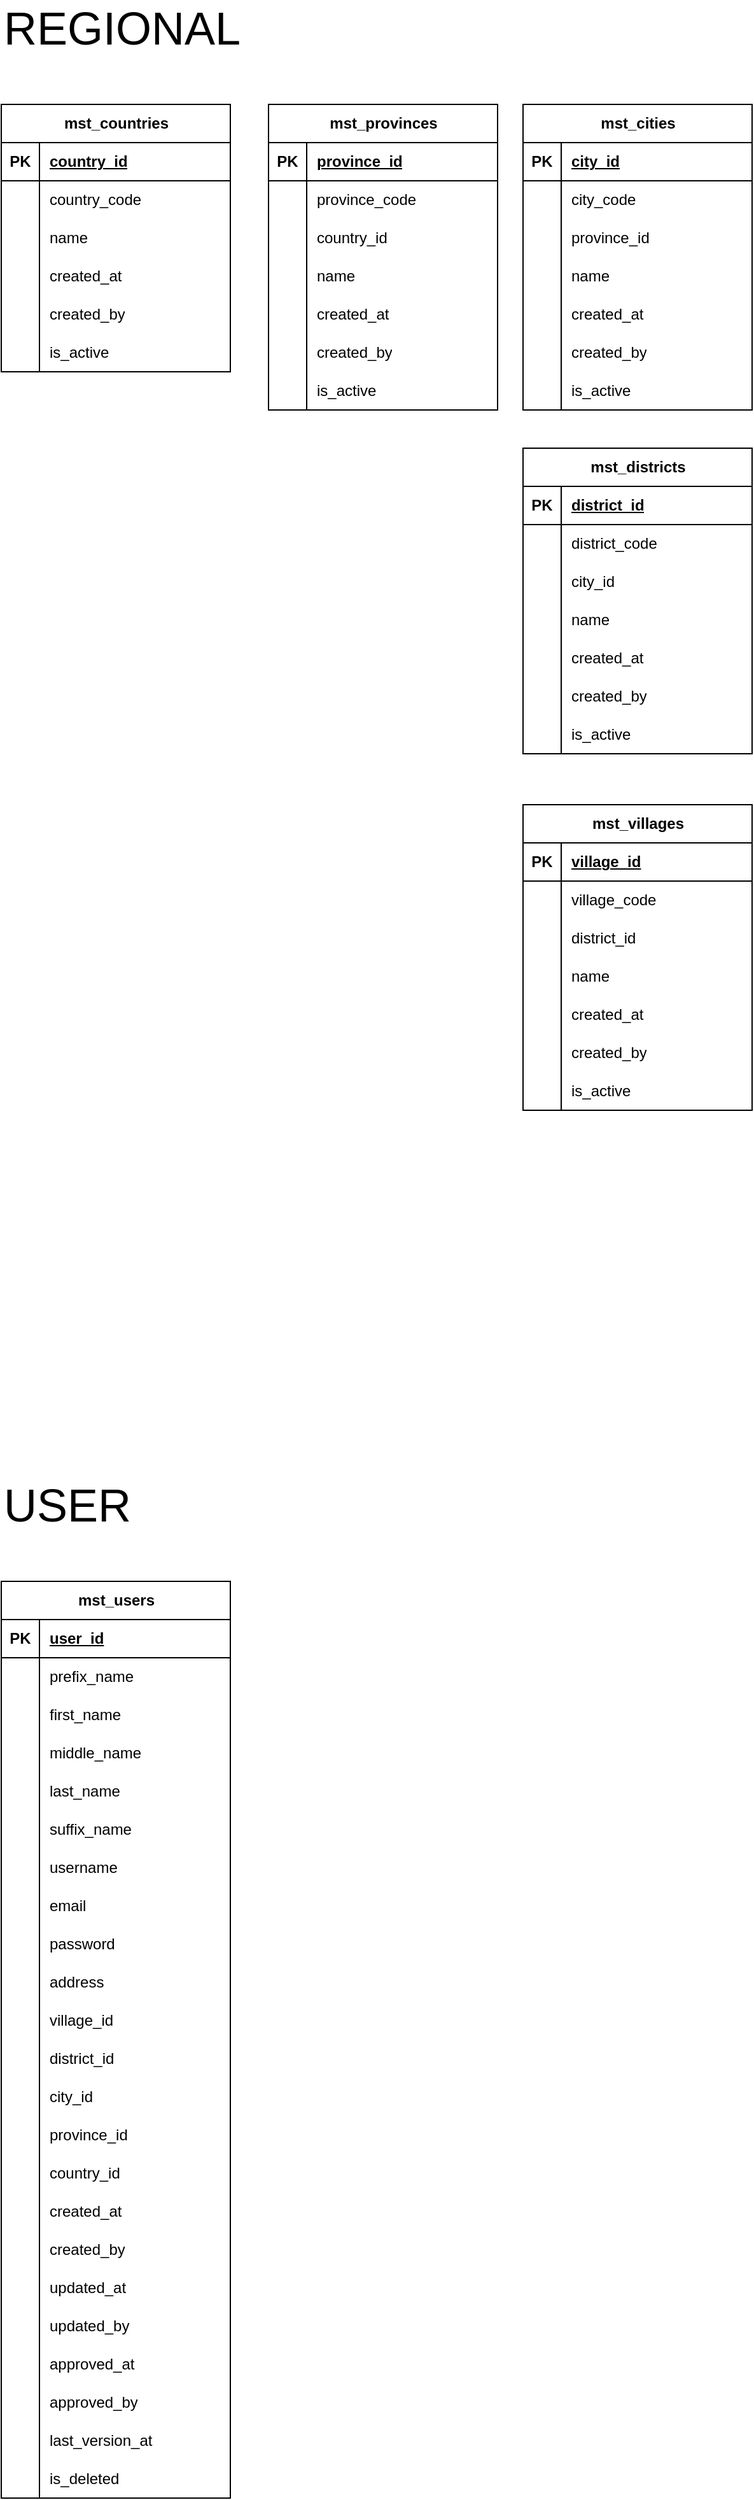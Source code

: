 <mxfile version="22.1.16" type="device">
  <diagram name="Halaman-1" id="1N0_3DnvUbmz9Zyvdxh2">
    <mxGraphModel dx="1723" dy="2325" grid="1" gridSize="10" guides="1" tooltips="1" connect="1" arrows="1" fold="1" page="1" pageScale="1" pageWidth="827" pageHeight="1169" math="0" shadow="0">
      <root>
        <mxCell id="0" />
        <mxCell id="1" parent="0" />
        <mxCell id="YDuGgv_AaQmgYIWfOU_t-1" value="mst_users" style="shape=table;startSize=30;container=1;collapsible=1;childLayout=tableLayout;fixedRows=1;rowLines=0;fontStyle=1;align=center;resizeLast=1;html=1;" parent="1" vertex="1">
          <mxGeometry x="40" y="120" width="180" height="720" as="geometry" />
        </mxCell>
        <mxCell id="YDuGgv_AaQmgYIWfOU_t-2" value="" style="shape=tableRow;horizontal=0;startSize=0;swimlaneHead=0;swimlaneBody=0;fillColor=none;collapsible=0;dropTarget=0;points=[[0,0.5],[1,0.5]];portConstraint=eastwest;top=0;left=0;right=0;bottom=1;" parent="YDuGgv_AaQmgYIWfOU_t-1" vertex="1">
          <mxGeometry y="30" width="180" height="30" as="geometry" />
        </mxCell>
        <mxCell id="YDuGgv_AaQmgYIWfOU_t-3" value="PK" style="shape=partialRectangle;connectable=0;fillColor=none;top=0;left=0;bottom=0;right=0;fontStyle=1;overflow=hidden;whiteSpace=wrap;html=1;" parent="YDuGgv_AaQmgYIWfOU_t-2" vertex="1">
          <mxGeometry width="30" height="30" as="geometry">
            <mxRectangle width="30" height="30" as="alternateBounds" />
          </mxGeometry>
        </mxCell>
        <mxCell id="YDuGgv_AaQmgYIWfOU_t-4" value="user_id" style="shape=partialRectangle;connectable=0;fillColor=none;top=0;left=0;bottom=0;right=0;align=left;spacingLeft=6;fontStyle=5;overflow=hidden;whiteSpace=wrap;html=1;" parent="YDuGgv_AaQmgYIWfOU_t-2" vertex="1">
          <mxGeometry x="30" width="150" height="30" as="geometry">
            <mxRectangle width="150" height="30" as="alternateBounds" />
          </mxGeometry>
        </mxCell>
        <mxCell id="YDuGgv_AaQmgYIWfOU_t-99" style="shape=tableRow;horizontal=0;startSize=0;swimlaneHead=0;swimlaneBody=0;fillColor=none;collapsible=0;dropTarget=0;points=[[0,0.5],[1,0.5]];portConstraint=eastwest;top=0;left=0;right=0;bottom=0;" parent="YDuGgv_AaQmgYIWfOU_t-1" vertex="1">
          <mxGeometry y="60" width="180" height="30" as="geometry" />
        </mxCell>
        <mxCell id="YDuGgv_AaQmgYIWfOU_t-100" style="shape=partialRectangle;connectable=0;fillColor=none;top=0;left=0;bottom=0;right=0;editable=1;overflow=hidden;whiteSpace=wrap;html=1;" parent="YDuGgv_AaQmgYIWfOU_t-99" vertex="1">
          <mxGeometry width="30" height="30" as="geometry">
            <mxRectangle width="30" height="30" as="alternateBounds" />
          </mxGeometry>
        </mxCell>
        <mxCell id="YDuGgv_AaQmgYIWfOU_t-101" value="prefix_name" style="shape=partialRectangle;connectable=0;fillColor=none;top=0;left=0;bottom=0;right=0;align=left;spacingLeft=6;overflow=hidden;whiteSpace=wrap;html=1;" parent="YDuGgv_AaQmgYIWfOU_t-99" vertex="1">
          <mxGeometry x="30" width="150" height="30" as="geometry">
            <mxRectangle width="150" height="30" as="alternateBounds" />
          </mxGeometry>
        </mxCell>
        <mxCell id="YDuGgv_AaQmgYIWfOU_t-5" value="" style="shape=tableRow;horizontal=0;startSize=0;swimlaneHead=0;swimlaneBody=0;fillColor=none;collapsible=0;dropTarget=0;points=[[0,0.5],[1,0.5]];portConstraint=eastwest;top=0;left=0;right=0;bottom=0;" parent="YDuGgv_AaQmgYIWfOU_t-1" vertex="1">
          <mxGeometry y="90" width="180" height="30" as="geometry" />
        </mxCell>
        <mxCell id="YDuGgv_AaQmgYIWfOU_t-6" value="" style="shape=partialRectangle;connectable=0;fillColor=none;top=0;left=0;bottom=0;right=0;editable=1;overflow=hidden;whiteSpace=wrap;html=1;" parent="YDuGgv_AaQmgYIWfOU_t-5" vertex="1">
          <mxGeometry width="30" height="30" as="geometry">
            <mxRectangle width="30" height="30" as="alternateBounds" />
          </mxGeometry>
        </mxCell>
        <mxCell id="YDuGgv_AaQmgYIWfOU_t-7" value="first_name" style="shape=partialRectangle;connectable=0;fillColor=none;top=0;left=0;bottom=0;right=0;align=left;spacingLeft=6;overflow=hidden;whiteSpace=wrap;html=1;" parent="YDuGgv_AaQmgYIWfOU_t-5" vertex="1">
          <mxGeometry x="30" width="150" height="30" as="geometry">
            <mxRectangle width="150" height="30" as="alternateBounds" />
          </mxGeometry>
        </mxCell>
        <mxCell id="YDuGgv_AaQmgYIWfOU_t-102" style="shape=tableRow;horizontal=0;startSize=0;swimlaneHead=0;swimlaneBody=0;fillColor=none;collapsible=0;dropTarget=0;points=[[0,0.5],[1,0.5]];portConstraint=eastwest;top=0;left=0;right=0;bottom=0;" parent="YDuGgv_AaQmgYIWfOU_t-1" vertex="1">
          <mxGeometry y="120" width="180" height="30" as="geometry" />
        </mxCell>
        <mxCell id="YDuGgv_AaQmgYIWfOU_t-103" style="shape=partialRectangle;connectable=0;fillColor=none;top=0;left=0;bottom=0;right=0;editable=1;overflow=hidden;whiteSpace=wrap;html=1;" parent="YDuGgv_AaQmgYIWfOU_t-102" vertex="1">
          <mxGeometry width="30" height="30" as="geometry">
            <mxRectangle width="30" height="30" as="alternateBounds" />
          </mxGeometry>
        </mxCell>
        <mxCell id="YDuGgv_AaQmgYIWfOU_t-104" value="middle_name" style="shape=partialRectangle;connectable=0;fillColor=none;top=0;left=0;bottom=0;right=0;align=left;spacingLeft=6;overflow=hidden;whiteSpace=wrap;html=1;" parent="YDuGgv_AaQmgYIWfOU_t-102" vertex="1">
          <mxGeometry x="30" width="150" height="30" as="geometry">
            <mxRectangle width="150" height="30" as="alternateBounds" />
          </mxGeometry>
        </mxCell>
        <mxCell id="YDuGgv_AaQmgYIWfOU_t-96" style="shape=tableRow;horizontal=0;startSize=0;swimlaneHead=0;swimlaneBody=0;fillColor=none;collapsible=0;dropTarget=0;points=[[0,0.5],[1,0.5]];portConstraint=eastwest;top=0;left=0;right=0;bottom=0;" parent="YDuGgv_AaQmgYIWfOU_t-1" vertex="1">
          <mxGeometry y="150" width="180" height="30" as="geometry" />
        </mxCell>
        <mxCell id="YDuGgv_AaQmgYIWfOU_t-97" style="shape=partialRectangle;connectable=0;fillColor=none;top=0;left=0;bottom=0;right=0;editable=1;overflow=hidden;whiteSpace=wrap;html=1;" parent="YDuGgv_AaQmgYIWfOU_t-96" vertex="1">
          <mxGeometry width="30" height="30" as="geometry">
            <mxRectangle width="30" height="30" as="alternateBounds" />
          </mxGeometry>
        </mxCell>
        <mxCell id="YDuGgv_AaQmgYIWfOU_t-98" value="last_name" style="shape=partialRectangle;connectable=0;fillColor=none;top=0;left=0;bottom=0;right=0;align=left;spacingLeft=6;overflow=hidden;whiteSpace=wrap;html=1;" parent="YDuGgv_AaQmgYIWfOU_t-96" vertex="1">
          <mxGeometry x="30" width="150" height="30" as="geometry">
            <mxRectangle width="150" height="30" as="alternateBounds" />
          </mxGeometry>
        </mxCell>
        <mxCell id="YDuGgv_AaQmgYIWfOU_t-93" style="shape=tableRow;horizontal=0;startSize=0;swimlaneHead=0;swimlaneBody=0;fillColor=none;collapsible=0;dropTarget=0;points=[[0,0.5],[1,0.5]];portConstraint=eastwest;top=0;left=0;right=0;bottom=0;" parent="YDuGgv_AaQmgYIWfOU_t-1" vertex="1">
          <mxGeometry y="180" width="180" height="30" as="geometry" />
        </mxCell>
        <mxCell id="YDuGgv_AaQmgYIWfOU_t-94" style="shape=partialRectangle;connectable=0;fillColor=none;top=0;left=0;bottom=0;right=0;editable=1;overflow=hidden;whiteSpace=wrap;html=1;" parent="YDuGgv_AaQmgYIWfOU_t-93" vertex="1">
          <mxGeometry width="30" height="30" as="geometry">
            <mxRectangle width="30" height="30" as="alternateBounds" />
          </mxGeometry>
        </mxCell>
        <mxCell id="YDuGgv_AaQmgYIWfOU_t-95" value="suffix_name" style="shape=partialRectangle;connectable=0;fillColor=none;top=0;left=0;bottom=0;right=0;align=left;spacingLeft=6;overflow=hidden;whiteSpace=wrap;html=1;" parent="YDuGgv_AaQmgYIWfOU_t-93" vertex="1">
          <mxGeometry x="30" width="150" height="30" as="geometry">
            <mxRectangle width="150" height="30" as="alternateBounds" />
          </mxGeometry>
        </mxCell>
        <mxCell id="YDuGgv_AaQmgYIWfOU_t-105" style="shape=tableRow;horizontal=0;startSize=0;swimlaneHead=0;swimlaneBody=0;fillColor=none;collapsible=0;dropTarget=0;points=[[0,0.5],[1,0.5]];portConstraint=eastwest;top=0;left=0;right=0;bottom=0;" parent="YDuGgv_AaQmgYIWfOU_t-1" vertex="1">
          <mxGeometry y="210" width="180" height="30" as="geometry" />
        </mxCell>
        <mxCell id="YDuGgv_AaQmgYIWfOU_t-106" style="shape=partialRectangle;connectable=0;fillColor=none;top=0;left=0;bottom=0;right=0;editable=1;overflow=hidden;whiteSpace=wrap;html=1;" parent="YDuGgv_AaQmgYIWfOU_t-105" vertex="1">
          <mxGeometry width="30" height="30" as="geometry">
            <mxRectangle width="30" height="30" as="alternateBounds" />
          </mxGeometry>
        </mxCell>
        <mxCell id="YDuGgv_AaQmgYIWfOU_t-107" value="username" style="shape=partialRectangle;connectable=0;fillColor=none;top=0;left=0;bottom=0;right=0;align=left;spacingLeft=6;overflow=hidden;whiteSpace=wrap;html=1;" parent="YDuGgv_AaQmgYIWfOU_t-105" vertex="1">
          <mxGeometry x="30" width="150" height="30" as="geometry">
            <mxRectangle width="150" height="30" as="alternateBounds" />
          </mxGeometry>
        </mxCell>
        <mxCell id="YDuGgv_AaQmgYIWfOU_t-8" value="" style="shape=tableRow;horizontal=0;startSize=0;swimlaneHead=0;swimlaneBody=0;fillColor=none;collapsible=0;dropTarget=0;points=[[0,0.5],[1,0.5]];portConstraint=eastwest;top=0;left=0;right=0;bottom=0;" parent="YDuGgv_AaQmgYIWfOU_t-1" vertex="1">
          <mxGeometry y="240" width="180" height="30" as="geometry" />
        </mxCell>
        <mxCell id="YDuGgv_AaQmgYIWfOU_t-9" value="" style="shape=partialRectangle;connectable=0;fillColor=none;top=0;left=0;bottom=0;right=0;editable=1;overflow=hidden;whiteSpace=wrap;html=1;" parent="YDuGgv_AaQmgYIWfOU_t-8" vertex="1">
          <mxGeometry width="30" height="30" as="geometry">
            <mxRectangle width="30" height="30" as="alternateBounds" />
          </mxGeometry>
        </mxCell>
        <mxCell id="YDuGgv_AaQmgYIWfOU_t-10" value="email" style="shape=partialRectangle;connectable=0;fillColor=none;top=0;left=0;bottom=0;right=0;align=left;spacingLeft=6;overflow=hidden;whiteSpace=wrap;html=1;" parent="YDuGgv_AaQmgYIWfOU_t-8" vertex="1">
          <mxGeometry x="30" width="150" height="30" as="geometry">
            <mxRectangle width="150" height="30" as="alternateBounds" />
          </mxGeometry>
        </mxCell>
        <mxCell id="YDuGgv_AaQmgYIWfOU_t-11" value="" style="shape=tableRow;horizontal=0;startSize=0;swimlaneHead=0;swimlaneBody=0;fillColor=none;collapsible=0;dropTarget=0;points=[[0,0.5],[1,0.5]];portConstraint=eastwest;top=0;left=0;right=0;bottom=0;" parent="YDuGgv_AaQmgYIWfOU_t-1" vertex="1">
          <mxGeometry y="270" width="180" height="30" as="geometry" />
        </mxCell>
        <mxCell id="YDuGgv_AaQmgYIWfOU_t-12" value="" style="shape=partialRectangle;connectable=0;fillColor=none;top=0;left=0;bottom=0;right=0;editable=1;overflow=hidden;whiteSpace=wrap;html=1;" parent="YDuGgv_AaQmgYIWfOU_t-11" vertex="1">
          <mxGeometry width="30" height="30" as="geometry">
            <mxRectangle width="30" height="30" as="alternateBounds" />
          </mxGeometry>
        </mxCell>
        <mxCell id="YDuGgv_AaQmgYIWfOU_t-13" value="password" style="shape=partialRectangle;connectable=0;fillColor=none;top=0;left=0;bottom=0;right=0;align=left;spacingLeft=6;overflow=hidden;whiteSpace=wrap;html=1;" parent="YDuGgv_AaQmgYIWfOU_t-11" vertex="1">
          <mxGeometry x="30" width="150" height="30" as="geometry">
            <mxRectangle width="150" height="30" as="alternateBounds" />
          </mxGeometry>
        </mxCell>
        <mxCell id="YDuGgv_AaQmgYIWfOU_t-90" style="shape=tableRow;horizontal=0;startSize=0;swimlaneHead=0;swimlaneBody=0;fillColor=none;collapsible=0;dropTarget=0;points=[[0,0.5],[1,0.5]];portConstraint=eastwest;top=0;left=0;right=0;bottom=0;" parent="YDuGgv_AaQmgYIWfOU_t-1" vertex="1">
          <mxGeometry y="300" width="180" height="30" as="geometry" />
        </mxCell>
        <mxCell id="YDuGgv_AaQmgYIWfOU_t-91" style="shape=partialRectangle;connectable=0;fillColor=none;top=0;left=0;bottom=0;right=0;editable=1;overflow=hidden;whiteSpace=wrap;html=1;" parent="YDuGgv_AaQmgYIWfOU_t-90" vertex="1">
          <mxGeometry width="30" height="30" as="geometry">
            <mxRectangle width="30" height="30" as="alternateBounds" />
          </mxGeometry>
        </mxCell>
        <mxCell id="YDuGgv_AaQmgYIWfOU_t-92" value="address" style="shape=partialRectangle;connectable=0;fillColor=none;top=0;left=0;bottom=0;right=0;align=left;spacingLeft=6;overflow=hidden;whiteSpace=wrap;html=1;" parent="YDuGgv_AaQmgYIWfOU_t-90" vertex="1">
          <mxGeometry x="30" width="150" height="30" as="geometry">
            <mxRectangle width="150" height="30" as="alternateBounds" />
          </mxGeometry>
        </mxCell>
        <mxCell id="YDuGgv_AaQmgYIWfOU_t-87" style="shape=tableRow;horizontal=0;startSize=0;swimlaneHead=0;swimlaneBody=0;fillColor=none;collapsible=0;dropTarget=0;points=[[0,0.5],[1,0.5]];portConstraint=eastwest;top=0;left=0;right=0;bottom=0;" parent="YDuGgv_AaQmgYIWfOU_t-1" vertex="1">
          <mxGeometry y="330" width="180" height="30" as="geometry" />
        </mxCell>
        <mxCell id="YDuGgv_AaQmgYIWfOU_t-88" style="shape=partialRectangle;connectable=0;fillColor=none;top=0;left=0;bottom=0;right=0;editable=1;overflow=hidden;whiteSpace=wrap;html=1;" parent="YDuGgv_AaQmgYIWfOU_t-87" vertex="1">
          <mxGeometry width="30" height="30" as="geometry">
            <mxRectangle width="30" height="30" as="alternateBounds" />
          </mxGeometry>
        </mxCell>
        <mxCell id="YDuGgv_AaQmgYIWfOU_t-89" value="village_id" style="shape=partialRectangle;connectable=0;fillColor=none;top=0;left=0;bottom=0;right=0;align=left;spacingLeft=6;overflow=hidden;whiteSpace=wrap;html=1;" parent="YDuGgv_AaQmgYIWfOU_t-87" vertex="1">
          <mxGeometry x="30" width="150" height="30" as="geometry">
            <mxRectangle width="150" height="30" as="alternateBounds" />
          </mxGeometry>
        </mxCell>
        <mxCell id="YDuGgv_AaQmgYIWfOU_t-84" style="shape=tableRow;horizontal=0;startSize=0;swimlaneHead=0;swimlaneBody=0;fillColor=none;collapsible=0;dropTarget=0;points=[[0,0.5],[1,0.5]];portConstraint=eastwest;top=0;left=0;right=0;bottom=0;" parent="YDuGgv_AaQmgYIWfOU_t-1" vertex="1">
          <mxGeometry y="360" width="180" height="30" as="geometry" />
        </mxCell>
        <mxCell id="YDuGgv_AaQmgYIWfOU_t-85" style="shape=partialRectangle;connectable=0;fillColor=none;top=0;left=0;bottom=0;right=0;editable=1;overflow=hidden;whiteSpace=wrap;html=1;" parent="YDuGgv_AaQmgYIWfOU_t-84" vertex="1">
          <mxGeometry width="30" height="30" as="geometry">
            <mxRectangle width="30" height="30" as="alternateBounds" />
          </mxGeometry>
        </mxCell>
        <mxCell id="YDuGgv_AaQmgYIWfOU_t-86" value="district_id" style="shape=partialRectangle;connectable=0;fillColor=none;top=0;left=0;bottom=0;right=0;align=left;spacingLeft=6;overflow=hidden;whiteSpace=wrap;html=1;" parent="YDuGgv_AaQmgYIWfOU_t-84" vertex="1">
          <mxGeometry x="30" width="150" height="30" as="geometry">
            <mxRectangle width="150" height="30" as="alternateBounds" />
          </mxGeometry>
        </mxCell>
        <mxCell id="YDuGgv_AaQmgYIWfOU_t-81" style="shape=tableRow;horizontal=0;startSize=0;swimlaneHead=0;swimlaneBody=0;fillColor=none;collapsible=0;dropTarget=0;points=[[0,0.5],[1,0.5]];portConstraint=eastwest;top=0;left=0;right=0;bottom=0;" parent="YDuGgv_AaQmgYIWfOU_t-1" vertex="1">
          <mxGeometry y="390" width="180" height="30" as="geometry" />
        </mxCell>
        <mxCell id="YDuGgv_AaQmgYIWfOU_t-82" style="shape=partialRectangle;connectable=0;fillColor=none;top=0;left=0;bottom=0;right=0;editable=1;overflow=hidden;whiteSpace=wrap;html=1;" parent="YDuGgv_AaQmgYIWfOU_t-81" vertex="1">
          <mxGeometry width="30" height="30" as="geometry">
            <mxRectangle width="30" height="30" as="alternateBounds" />
          </mxGeometry>
        </mxCell>
        <mxCell id="YDuGgv_AaQmgYIWfOU_t-83" value="city_id" style="shape=partialRectangle;connectable=0;fillColor=none;top=0;left=0;bottom=0;right=0;align=left;spacingLeft=6;overflow=hidden;whiteSpace=wrap;html=1;" parent="YDuGgv_AaQmgYIWfOU_t-81" vertex="1">
          <mxGeometry x="30" width="150" height="30" as="geometry">
            <mxRectangle width="150" height="30" as="alternateBounds" />
          </mxGeometry>
        </mxCell>
        <mxCell id="YDuGgv_AaQmgYIWfOU_t-78" style="shape=tableRow;horizontal=0;startSize=0;swimlaneHead=0;swimlaneBody=0;fillColor=none;collapsible=0;dropTarget=0;points=[[0,0.5],[1,0.5]];portConstraint=eastwest;top=0;left=0;right=0;bottom=0;" parent="YDuGgv_AaQmgYIWfOU_t-1" vertex="1">
          <mxGeometry y="420" width="180" height="30" as="geometry" />
        </mxCell>
        <mxCell id="YDuGgv_AaQmgYIWfOU_t-79" style="shape=partialRectangle;connectable=0;fillColor=none;top=0;left=0;bottom=0;right=0;editable=1;overflow=hidden;whiteSpace=wrap;html=1;" parent="YDuGgv_AaQmgYIWfOU_t-78" vertex="1">
          <mxGeometry width="30" height="30" as="geometry">
            <mxRectangle width="30" height="30" as="alternateBounds" />
          </mxGeometry>
        </mxCell>
        <mxCell id="YDuGgv_AaQmgYIWfOU_t-80" value="province_id" style="shape=partialRectangle;connectable=0;fillColor=none;top=0;left=0;bottom=0;right=0;align=left;spacingLeft=6;overflow=hidden;whiteSpace=wrap;html=1;" parent="YDuGgv_AaQmgYIWfOU_t-78" vertex="1">
          <mxGeometry x="30" width="150" height="30" as="geometry">
            <mxRectangle width="150" height="30" as="alternateBounds" />
          </mxGeometry>
        </mxCell>
        <mxCell id="YDuGgv_AaQmgYIWfOU_t-75" style="shape=tableRow;horizontal=0;startSize=0;swimlaneHead=0;swimlaneBody=0;fillColor=none;collapsible=0;dropTarget=0;points=[[0,0.5],[1,0.5]];portConstraint=eastwest;top=0;left=0;right=0;bottom=0;" parent="YDuGgv_AaQmgYIWfOU_t-1" vertex="1">
          <mxGeometry y="450" width="180" height="30" as="geometry" />
        </mxCell>
        <mxCell id="YDuGgv_AaQmgYIWfOU_t-76" style="shape=partialRectangle;connectable=0;fillColor=none;top=0;left=0;bottom=0;right=0;editable=1;overflow=hidden;whiteSpace=wrap;html=1;" parent="YDuGgv_AaQmgYIWfOU_t-75" vertex="1">
          <mxGeometry width="30" height="30" as="geometry">
            <mxRectangle width="30" height="30" as="alternateBounds" />
          </mxGeometry>
        </mxCell>
        <mxCell id="YDuGgv_AaQmgYIWfOU_t-77" value="country_id" style="shape=partialRectangle;connectable=0;fillColor=none;top=0;left=0;bottom=0;right=0;align=left;spacingLeft=6;overflow=hidden;whiteSpace=wrap;html=1;" parent="YDuGgv_AaQmgYIWfOU_t-75" vertex="1">
          <mxGeometry x="30" width="150" height="30" as="geometry">
            <mxRectangle width="150" height="30" as="alternateBounds" />
          </mxGeometry>
        </mxCell>
        <mxCell id="YDuGgv_AaQmgYIWfOU_t-14" style="shape=tableRow;horizontal=0;startSize=0;swimlaneHead=0;swimlaneBody=0;fillColor=none;collapsible=0;dropTarget=0;points=[[0,0.5],[1,0.5]];portConstraint=eastwest;top=0;left=0;right=0;bottom=0;" parent="YDuGgv_AaQmgYIWfOU_t-1" vertex="1">
          <mxGeometry y="480" width="180" height="30" as="geometry" />
        </mxCell>
        <mxCell id="YDuGgv_AaQmgYIWfOU_t-15" style="shape=partialRectangle;connectable=0;fillColor=none;top=0;left=0;bottom=0;right=0;editable=1;overflow=hidden;whiteSpace=wrap;html=1;" parent="YDuGgv_AaQmgYIWfOU_t-14" vertex="1">
          <mxGeometry width="30" height="30" as="geometry">
            <mxRectangle width="30" height="30" as="alternateBounds" />
          </mxGeometry>
        </mxCell>
        <mxCell id="YDuGgv_AaQmgYIWfOU_t-16" value="created_at" style="shape=partialRectangle;connectable=0;fillColor=none;top=0;left=0;bottom=0;right=0;align=left;spacingLeft=6;overflow=hidden;whiteSpace=wrap;html=1;" parent="YDuGgv_AaQmgYIWfOU_t-14" vertex="1">
          <mxGeometry x="30" width="150" height="30" as="geometry">
            <mxRectangle width="150" height="30" as="alternateBounds" />
          </mxGeometry>
        </mxCell>
        <mxCell id="YDuGgv_AaQmgYIWfOU_t-17" style="shape=tableRow;horizontal=0;startSize=0;swimlaneHead=0;swimlaneBody=0;fillColor=none;collapsible=0;dropTarget=0;points=[[0,0.5],[1,0.5]];portConstraint=eastwest;top=0;left=0;right=0;bottom=0;" parent="YDuGgv_AaQmgYIWfOU_t-1" vertex="1">
          <mxGeometry y="510" width="180" height="30" as="geometry" />
        </mxCell>
        <mxCell id="YDuGgv_AaQmgYIWfOU_t-18" style="shape=partialRectangle;connectable=0;fillColor=none;top=0;left=0;bottom=0;right=0;editable=1;overflow=hidden;whiteSpace=wrap;html=1;" parent="YDuGgv_AaQmgYIWfOU_t-17" vertex="1">
          <mxGeometry width="30" height="30" as="geometry">
            <mxRectangle width="30" height="30" as="alternateBounds" />
          </mxGeometry>
        </mxCell>
        <mxCell id="YDuGgv_AaQmgYIWfOU_t-19" value="created_by" style="shape=partialRectangle;connectable=0;fillColor=none;top=0;left=0;bottom=0;right=0;align=left;spacingLeft=6;overflow=hidden;whiteSpace=wrap;html=1;" parent="YDuGgv_AaQmgYIWfOU_t-17" vertex="1">
          <mxGeometry x="30" width="150" height="30" as="geometry">
            <mxRectangle width="150" height="30" as="alternateBounds" />
          </mxGeometry>
        </mxCell>
        <mxCell id="YDuGgv_AaQmgYIWfOU_t-20" style="shape=tableRow;horizontal=0;startSize=0;swimlaneHead=0;swimlaneBody=0;fillColor=none;collapsible=0;dropTarget=0;points=[[0,0.5],[1,0.5]];portConstraint=eastwest;top=0;left=0;right=0;bottom=0;" parent="YDuGgv_AaQmgYIWfOU_t-1" vertex="1">
          <mxGeometry y="540" width="180" height="30" as="geometry" />
        </mxCell>
        <mxCell id="YDuGgv_AaQmgYIWfOU_t-21" style="shape=partialRectangle;connectable=0;fillColor=none;top=0;left=0;bottom=0;right=0;editable=1;overflow=hidden;whiteSpace=wrap;html=1;" parent="YDuGgv_AaQmgYIWfOU_t-20" vertex="1">
          <mxGeometry width="30" height="30" as="geometry">
            <mxRectangle width="30" height="30" as="alternateBounds" />
          </mxGeometry>
        </mxCell>
        <mxCell id="YDuGgv_AaQmgYIWfOU_t-22" value="updated_at" style="shape=partialRectangle;connectable=0;fillColor=none;top=0;left=0;bottom=0;right=0;align=left;spacingLeft=6;overflow=hidden;whiteSpace=wrap;html=1;" parent="YDuGgv_AaQmgYIWfOU_t-20" vertex="1">
          <mxGeometry x="30" width="150" height="30" as="geometry">
            <mxRectangle width="150" height="30" as="alternateBounds" />
          </mxGeometry>
        </mxCell>
        <mxCell id="YDuGgv_AaQmgYIWfOU_t-23" style="shape=tableRow;horizontal=0;startSize=0;swimlaneHead=0;swimlaneBody=0;fillColor=none;collapsible=0;dropTarget=0;points=[[0,0.5],[1,0.5]];portConstraint=eastwest;top=0;left=0;right=0;bottom=0;" parent="YDuGgv_AaQmgYIWfOU_t-1" vertex="1">
          <mxGeometry y="570" width="180" height="30" as="geometry" />
        </mxCell>
        <mxCell id="YDuGgv_AaQmgYIWfOU_t-24" style="shape=partialRectangle;connectable=0;fillColor=none;top=0;left=0;bottom=0;right=0;editable=1;overflow=hidden;whiteSpace=wrap;html=1;" parent="YDuGgv_AaQmgYIWfOU_t-23" vertex="1">
          <mxGeometry width="30" height="30" as="geometry">
            <mxRectangle width="30" height="30" as="alternateBounds" />
          </mxGeometry>
        </mxCell>
        <mxCell id="YDuGgv_AaQmgYIWfOU_t-25" value="updated_by" style="shape=partialRectangle;connectable=0;fillColor=none;top=0;left=0;bottom=0;right=0;align=left;spacingLeft=6;overflow=hidden;whiteSpace=wrap;html=1;" parent="YDuGgv_AaQmgYIWfOU_t-23" vertex="1">
          <mxGeometry x="30" width="150" height="30" as="geometry">
            <mxRectangle width="150" height="30" as="alternateBounds" />
          </mxGeometry>
        </mxCell>
        <mxCell id="YDuGgv_AaQmgYIWfOU_t-26" style="shape=tableRow;horizontal=0;startSize=0;swimlaneHead=0;swimlaneBody=0;fillColor=none;collapsible=0;dropTarget=0;points=[[0,0.5],[1,0.5]];portConstraint=eastwest;top=0;left=0;right=0;bottom=0;" parent="YDuGgv_AaQmgYIWfOU_t-1" vertex="1">
          <mxGeometry y="600" width="180" height="30" as="geometry" />
        </mxCell>
        <mxCell id="YDuGgv_AaQmgYIWfOU_t-27" style="shape=partialRectangle;connectable=0;fillColor=none;top=0;left=0;bottom=0;right=0;editable=1;overflow=hidden;whiteSpace=wrap;html=1;" parent="YDuGgv_AaQmgYIWfOU_t-26" vertex="1">
          <mxGeometry width="30" height="30" as="geometry">
            <mxRectangle width="30" height="30" as="alternateBounds" />
          </mxGeometry>
        </mxCell>
        <mxCell id="YDuGgv_AaQmgYIWfOU_t-28" value="approved_at" style="shape=partialRectangle;connectable=0;fillColor=none;top=0;left=0;bottom=0;right=0;align=left;spacingLeft=6;overflow=hidden;whiteSpace=wrap;html=1;" parent="YDuGgv_AaQmgYIWfOU_t-26" vertex="1">
          <mxGeometry x="30" width="150" height="30" as="geometry">
            <mxRectangle width="150" height="30" as="alternateBounds" />
          </mxGeometry>
        </mxCell>
        <mxCell id="YDuGgv_AaQmgYIWfOU_t-32" style="shape=tableRow;horizontal=0;startSize=0;swimlaneHead=0;swimlaneBody=0;fillColor=none;collapsible=0;dropTarget=0;points=[[0,0.5],[1,0.5]];portConstraint=eastwest;top=0;left=0;right=0;bottom=0;" parent="YDuGgv_AaQmgYIWfOU_t-1" vertex="1">
          <mxGeometry y="630" width="180" height="30" as="geometry" />
        </mxCell>
        <mxCell id="YDuGgv_AaQmgYIWfOU_t-33" style="shape=partialRectangle;connectable=0;fillColor=none;top=0;left=0;bottom=0;right=0;editable=1;overflow=hidden;whiteSpace=wrap;html=1;" parent="YDuGgv_AaQmgYIWfOU_t-32" vertex="1">
          <mxGeometry width="30" height="30" as="geometry">
            <mxRectangle width="30" height="30" as="alternateBounds" />
          </mxGeometry>
        </mxCell>
        <mxCell id="YDuGgv_AaQmgYIWfOU_t-34" value="approved_by" style="shape=partialRectangle;connectable=0;fillColor=none;top=0;left=0;bottom=0;right=0;align=left;spacingLeft=6;overflow=hidden;whiteSpace=wrap;html=1;" parent="YDuGgv_AaQmgYIWfOU_t-32" vertex="1">
          <mxGeometry x="30" width="150" height="30" as="geometry">
            <mxRectangle width="150" height="30" as="alternateBounds" />
          </mxGeometry>
        </mxCell>
        <mxCell id="YDuGgv_AaQmgYIWfOU_t-111" style="shape=tableRow;horizontal=0;startSize=0;swimlaneHead=0;swimlaneBody=0;fillColor=none;collapsible=0;dropTarget=0;points=[[0,0.5],[1,0.5]];portConstraint=eastwest;top=0;left=0;right=0;bottom=0;" parent="YDuGgv_AaQmgYIWfOU_t-1" vertex="1">
          <mxGeometry y="660" width="180" height="30" as="geometry" />
        </mxCell>
        <mxCell id="YDuGgv_AaQmgYIWfOU_t-112" style="shape=partialRectangle;connectable=0;fillColor=none;top=0;left=0;bottom=0;right=0;editable=1;overflow=hidden;whiteSpace=wrap;html=1;" parent="YDuGgv_AaQmgYIWfOU_t-111" vertex="1">
          <mxGeometry width="30" height="30" as="geometry">
            <mxRectangle width="30" height="30" as="alternateBounds" />
          </mxGeometry>
        </mxCell>
        <mxCell id="YDuGgv_AaQmgYIWfOU_t-113" value="last_version_at" style="shape=partialRectangle;connectable=0;fillColor=none;top=0;left=0;bottom=0;right=0;align=left;spacingLeft=6;overflow=hidden;whiteSpace=wrap;html=1;" parent="YDuGgv_AaQmgYIWfOU_t-111" vertex="1">
          <mxGeometry x="30" width="150" height="30" as="geometry">
            <mxRectangle width="150" height="30" as="alternateBounds" />
          </mxGeometry>
        </mxCell>
        <mxCell id="YDuGgv_AaQmgYIWfOU_t-29" style="shape=tableRow;horizontal=0;startSize=0;swimlaneHead=0;swimlaneBody=0;fillColor=none;collapsible=0;dropTarget=0;points=[[0,0.5],[1,0.5]];portConstraint=eastwest;top=0;left=0;right=0;bottom=0;" parent="YDuGgv_AaQmgYIWfOU_t-1" vertex="1">
          <mxGeometry y="690" width="180" height="30" as="geometry" />
        </mxCell>
        <mxCell id="YDuGgv_AaQmgYIWfOU_t-30" style="shape=partialRectangle;connectable=0;fillColor=none;top=0;left=0;bottom=0;right=0;editable=1;overflow=hidden;whiteSpace=wrap;html=1;" parent="YDuGgv_AaQmgYIWfOU_t-29" vertex="1">
          <mxGeometry width="30" height="30" as="geometry">
            <mxRectangle width="30" height="30" as="alternateBounds" />
          </mxGeometry>
        </mxCell>
        <mxCell id="YDuGgv_AaQmgYIWfOU_t-31" value="is_deleted" style="shape=partialRectangle;connectable=0;fillColor=none;top=0;left=0;bottom=0;right=0;align=left;spacingLeft=6;overflow=hidden;whiteSpace=wrap;html=1;" parent="YDuGgv_AaQmgYIWfOU_t-29" vertex="1">
          <mxGeometry x="30" width="150" height="30" as="geometry">
            <mxRectangle width="150" height="30" as="alternateBounds" />
          </mxGeometry>
        </mxCell>
        <mxCell id="YDuGgv_AaQmgYIWfOU_t-35" value="mst_countries" style="shape=table;startSize=30;container=1;collapsible=1;childLayout=tableLayout;fixedRows=1;rowLines=0;fontStyle=1;align=center;resizeLast=1;html=1;" parent="1" vertex="1">
          <mxGeometry x="40" y="-1040" width="180" height="210" as="geometry" />
        </mxCell>
        <mxCell id="YDuGgv_AaQmgYIWfOU_t-36" value="" style="shape=tableRow;horizontal=0;startSize=0;swimlaneHead=0;swimlaneBody=0;fillColor=none;collapsible=0;dropTarget=0;points=[[0,0.5],[1,0.5]];portConstraint=eastwest;top=0;left=0;right=0;bottom=1;" parent="YDuGgv_AaQmgYIWfOU_t-35" vertex="1">
          <mxGeometry y="30" width="180" height="30" as="geometry" />
        </mxCell>
        <mxCell id="YDuGgv_AaQmgYIWfOU_t-37" value="PK" style="shape=partialRectangle;connectable=0;fillColor=none;top=0;left=0;bottom=0;right=0;fontStyle=1;overflow=hidden;whiteSpace=wrap;html=1;" parent="YDuGgv_AaQmgYIWfOU_t-36" vertex="1">
          <mxGeometry width="30" height="30" as="geometry">
            <mxRectangle width="30" height="30" as="alternateBounds" />
          </mxGeometry>
        </mxCell>
        <mxCell id="YDuGgv_AaQmgYIWfOU_t-38" value="country_id" style="shape=partialRectangle;connectable=0;fillColor=none;top=0;left=0;bottom=0;right=0;align=left;spacingLeft=6;fontStyle=5;overflow=hidden;whiteSpace=wrap;html=1;" parent="YDuGgv_AaQmgYIWfOU_t-36" vertex="1">
          <mxGeometry x="30" width="150" height="30" as="geometry">
            <mxRectangle width="150" height="30" as="alternateBounds" />
          </mxGeometry>
        </mxCell>
        <mxCell id="YDuGgv_AaQmgYIWfOU_t-39" value="" style="shape=tableRow;horizontal=0;startSize=0;swimlaneHead=0;swimlaneBody=0;fillColor=none;collapsible=0;dropTarget=0;points=[[0,0.5],[1,0.5]];portConstraint=eastwest;top=0;left=0;right=0;bottom=0;" parent="YDuGgv_AaQmgYIWfOU_t-35" vertex="1">
          <mxGeometry y="60" width="180" height="30" as="geometry" />
        </mxCell>
        <mxCell id="YDuGgv_AaQmgYIWfOU_t-40" value="" style="shape=partialRectangle;connectable=0;fillColor=none;top=0;left=0;bottom=0;right=0;editable=1;overflow=hidden;whiteSpace=wrap;html=1;" parent="YDuGgv_AaQmgYIWfOU_t-39" vertex="1">
          <mxGeometry width="30" height="30" as="geometry">
            <mxRectangle width="30" height="30" as="alternateBounds" />
          </mxGeometry>
        </mxCell>
        <mxCell id="YDuGgv_AaQmgYIWfOU_t-41" value="country_code" style="shape=partialRectangle;connectable=0;fillColor=none;top=0;left=0;bottom=0;right=0;align=left;spacingLeft=6;overflow=hidden;whiteSpace=wrap;html=1;" parent="YDuGgv_AaQmgYIWfOU_t-39" vertex="1">
          <mxGeometry x="30" width="150" height="30" as="geometry">
            <mxRectangle width="150" height="30" as="alternateBounds" />
          </mxGeometry>
        </mxCell>
        <mxCell id="YDuGgv_AaQmgYIWfOU_t-42" value="" style="shape=tableRow;horizontal=0;startSize=0;swimlaneHead=0;swimlaneBody=0;fillColor=none;collapsible=0;dropTarget=0;points=[[0,0.5],[1,0.5]];portConstraint=eastwest;top=0;left=0;right=0;bottom=0;" parent="YDuGgv_AaQmgYIWfOU_t-35" vertex="1">
          <mxGeometry y="90" width="180" height="30" as="geometry" />
        </mxCell>
        <mxCell id="YDuGgv_AaQmgYIWfOU_t-43" value="" style="shape=partialRectangle;connectable=0;fillColor=none;top=0;left=0;bottom=0;right=0;editable=1;overflow=hidden;whiteSpace=wrap;html=1;" parent="YDuGgv_AaQmgYIWfOU_t-42" vertex="1">
          <mxGeometry width="30" height="30" as="geometry">
            <mxRectangle width="30" height="30" as="alternateBounds" />
          </mxGeometry>
        </mxCell>
        <mxCell id="YDuGgv_AaQmgYIWfOU_t-44" value="name" style="shape=partialRectangle;connectable=0;fillColor=none;top=0;left=0;bottom=0;right=0;align=left;spacingLeft=6;overflow=hidden;whiteSpace=wrap;html=1;" parent="YDuGgv_AaQmgYIWfOU_t-42" vertex="1">
          <mxGeometry x="30" width="150" height="30" as="geometry">
            <mxRectangle width="150" height="30" as="alternateBounds" />
          </mxGeometry>
        </mxCell>
        <mxCell id="YDuGgv_AaQmgYIWfOU_t-48" style="shape=tableRow;horizontal=0;startSize=0;swimlaneHead=0;swimlaneBody=0;fillColor=none;collapsible=0;dropTarget=0;points=[[0,0.5],[1,0.5]];portConstraint=eastwest;top=0;left=0;right=0;bottom=0;" parent="YDuGgv_AaQmgYIWfOU_t-35" vertex="1">
          <mxGeometry y="120" width="180" height="30" as="geometry" />
        </mxCell>
        <mxCell id="YDuGgv_AaQmgYIWfOU_t-49" style="shape=partialRectangle;connectable=0;fillColor=none;top=0;left=0;bottom=0;right=0;editable=1;overflow=hidden;whiteSpace=wrap;html=1;" parent="YDuGgv_AaQmgYIWfOU_t-48" vertex="1">
          <mxGeometry width="30" height="30" as="geometry">
            <mxRectangle width="30" height="30" as="alternateBounds" />
          </mxGeometry>
        </mxCell>
        <mxCell id="YDuGgv_AaQmgYIWfOU_t-50" value="created_at" style="shape=partialRectangle;connectable=0;fillColor=none;top=0;left=0;bottom=0;right=0;align=left;spacingLeft=6;overflow=hidden;whiteSpace=wrap;html=1;" parent="YDuGgv_AaQmgYIWfOU_t-48" vertex="1">
          <mxGeometry x="30" width="150" height="30" as="geometry">
            <mxRectangle width="150" height="30" as="alternateBounds" />
          </mxGeometry>
        </mxCell>
        <mxCell id="YDuGgv_AaQmgYIWfOU_t-51" style="shape=tableRow;horizontal=0;startSize=0;swimlaneHead=0;swimlaneBody=0;fillColor=none;collapsible=0;dropTarget=0;points=[[0,0.5],[1,0.5]];portConstraint=eastwest;top=0;left=0;right=0;bottom=0;" parent="YDuGgv_AaQmgYIWfOU_t-35" vertex="1">
          <mxGeometry y="150" width="180" height="30" as="geometry" />
        </mxCell>
        <mxCell id="YDuGgv_AaQmgYIWfOU_t-52" style="shape=partialRectangle;connectable=0;fillColor=none;top=0;left=0;bottom=0;right=0;editable=1;overflow=hidden;whiteSpace=wrap;html=1;" parent="YDuGgv_AaQmgYIWfOU_t-51" vertex="1">
          <mxGeometry width="30" height="30" as="geometry">
            <mxRectangle width="30" height="30" as="alternateBounds" />
          </mxGeometry>
        </mxCell>
        <mxCell id="YDuGgv_AaQmgYIWfOU_t-53" value="created_by" style="shape=partialRectangle;connectable=0;fillColor=none;top=0;left=0;bottom=0;right=0;align=left;spacingLeft=6;overflow=hidden;whiteSpace=wrap;html=1;" parent="YDuGgv_AaQmgYIWfOU_t-51" vertex="1">
          <mxGeometry x="30" width="150" height="30" as="geometry">
            <mxRectangle width="150" height="30" as="alternateBounds" />
          </mxGeometry>
        </mxCell>
        <mxCell id="YDuGgv_AaQmgYIWfOU_t-114" style="shape=tableRow;horizontal=0;startSize=0;swimlaneHead=0;swimlaneBody=0;fillColor=none;collapsible=0;dropTarget=0;points=[[0,0.5],[1,0.5]];portConstraint=eastwest;top=0;left=0;right=0;bottom=0;" parent="YDuGgv_AaQmgYIWfOU_t-35" vertex="1">
          <mxGeometry y="180" width="180" height="30" as="geometry" />
        </mxCell>
        <mxCell id="YDuGgv_AaQmgYIWfOU_t-115" style="shape=partialRectangle;connectable=0;fillColor=none;top=0;left=0;bottom=0;right=0;editable=1;overflow=hidden;whiteSpace=wrap;html=1;" parent="YDuGgv_AaQmgYIWfOU_t-114" vertex="1">
          <mxGeometry width="30" height="30" as="geometry">
            <mxRectangle width="30" height="30" as="alternateBounds" />
          </mxGeometry>
        </mxCell>
        <mxCell id="YDuGgv_AaQmgYIWfOU_t-116" value="is_active" style="shape=partialRectangle;connectable=0;fillColor=none;top=0;left=0;bottom=0;right=0;align=left;spacingLeft=6;overflow=hidden;whiteSpace=wrap;html=1;" parent="YDuGgv_AaQmgYIWfOU_t-114" vertex="1">
          <mxGeometry x="30" width="150" height="30" as="geometry">
            <mxRectangle width="150" height="30" as="alternateBounds" />
          </mxGeometry>
        </mxCell>
        <mxCell id="YDuGgv_AaQmgYIWfOU_t-117" value="mst_provinces" style="shape=table;startSize=30;container=1;collapsible=1;childLayout=tableLayout;fixedRows=1;rowLines=0;fontStyle=1;align=center;resizeLast=1;html=1;" parent="1" vertex="1">
          <mxGeometry x="250" y="-1040" width="180" height="240" as="geometry" />
        </mxCell>
        <mxCell id="YDuGgv_AaQmgYIWfOU_t-118" value="" style="shape=tableRow;horizontal=0;startSize=0;swimlaneHead=0;swimlaneBody=0;fillColor=none;collapsible=0;dropTarget=0;points=[[0,0.5],[1,0.5]];portConstraint=eastwest;top=0;left=0;right=0;bottom=1;" parent="YDuGgv_AaQmgYIWfOU_t-117" vertex="1">
          <mxGeometry y="30" width="180" height="30" as="geometry" />
        </mxCell>
        <mxCell id="YDuGgv_AaQmgYIWfOU_t-119" value="PK" style="shape=partialRectangle;connectable=0;fillColor=none;top=0;left=0;bottom=0;right=0;fontStyle=1;overflow=hidden;whiteSpace=wrap;html=1;" parent="YDuGgv_AaQmgYIWfOU_t-118" vertex="1">
          <mxGeometry width="30" height="30" as="geometry">
            <mxRectangle width="30" height="30" as="alternateBounds" />
          </mxGeometry>
        </mxCell>
        <mxCell id="YDuGgv_AaQmgYIWfOU_t-120" value="province_id" style="shape=partialRectangle;connectable=0;fillColor=none;top=0;left=0;bottom=0;right=0;align=left;spacingLeft=6;fontStyle=5;overflow=hidden;whiteSpace=wrap;html=1;" parent="YDuGgv_AaQmgYIWfOU_t-118" vertex="1">
          <mxGeometry x="30" width="150" height="30" as="geometry">
            <mxRectangle width="150" height="30" as="alternateBounds" />
          </mxGeometry>
        </mxCell>
        <mxCell id="YDuGgv_AaQmgYIWfOU_t-121" value="" style="shape=tableRow;horizontal=0;startSize=0;swimlaneHead=0;swimlaneBody=0;fillColor=none;collapsible=0;dropTarget=0;points=[[0,0.5],[1,0.5]];portConstraint=eastwest;top=0;left=0;right=0;bottom=0;" parent="YDuGgv_AaQmgYIWfOU_t-117" vertex="1">
          <mxGeometry y="60" width="180" height="30" as="geometry" />
        </mxCell>
        <mxCell id="YDuGgv_AaQmgYIWfOU_t-122" value="" style="shape=partialRectangle;connectable=0;fillColor=none;top=0;left=0;bottom=0;right=0;editable=1;overflow=hidden;whiteSpace=wrap;html=1;" parent="YDuGgv_AaQmgYIWfOU_t-121" vertex="1">
          <mxGeometry width="30" height="30" as="geometry">
            <mxRectangle width="30" height="30" as="alternateBounds" />
          </mxGeometry>
        </mxCell>
        <mxCell id="YDuGgv_AaQmgYIWfOU_t-123" value="province_code" style="shape=partialRectangle;connectable=0;fillColor=none;top=0;left=0;bottom=0;right=0;align=left;spacingLeft=6;overflow=hidden;whiteSpace=wrap;html=1;" parent="YDuGgv_AaQmgYIWfOU_t-121" vertex="1">
          <mxGeometry x="30" width="150" height="30" as="geometry">
            <mxRectangle width="150" height="30" as="alternateBounds" />
          </mxGeometry>
        </mxCell>
        <mxCell id="YDuGgv_AaQmgYIWfOU_t-202" style="shape=tableRow;horizontal=0;startSize=0;swimlaneHead=0;swimlaneBody=0;fillColor=none;collapsible=0;dropTarget=0;points=[[0,0.5],[1,0.5]];portConstraint=eastwest;top=0;left=0;right=0;bottom=0;" parent="YDuGgv_AaQmgYIWfOU_t-117" vertex="1">
          <mxGeometry y="90" width="180" height="30" as="geometry" />
        </mxCell>
        <mxCell id="YDuGgv_AaQmgYIWfOU_t-203" style="shape=partialRectangle;connectable=0;fillColor=none;top=0;left=0;bottom=0;right=0;editable=1;overflow=hidden;whiteSpace=wrap;html=1;" parent="YDuGgv_AaQmgYIWfOU_t-202" vertex="1">
          <mxGeometry width="30" height="30" as="geometry">
            <mxRectangle width="30" height="30" as="alternateBounds" />
          </mxGeometry>
        </mxCell>
        <mxCell id="YDuGgv_AaQmgYIWfOU_t-204" value="country_id" style="shape=partialRectangle;connectable=0;fillColor=none;top=0;left=0;bottom=0;right=0;align=left;spacingLeft=6;overflow=hidden;whiteSpace=wrap;html=1;" parent="YDuGgv_AaQmgYIWfOU_t-202" vertex="1">
          <mxGeometry x="30" width="150" height="30" as="geometry">
            <mxRectangle width="150" height="30" as="alternateBounds" />
          </mxGeometry>
        </mxCell>
        <mxCell id="YDuGgv_AaQmgYIWfOU_t-124" value="" style="shape=tableRow;horizontal=0;startSize=0;swimlaneHead=0;swimlaneBody=0;fillColor=none;collapsible=0;dropTarget=0;points=[[0,0.5],[1,0.5]];portConstraint=eastwest;top=0;left=0;right=0;bottom=0;" parent="YDuGgv_AaQmgYIWfOU_t-117" vertex="1">
          <mxGeometry y="120" width="180" height="30" as="geometry" />
        </mxCell>
        <mxCell id="YDuGgv_AaQmgYIWfOU_t-125" value="" style="shape=partialRectangle;connectable=0;fillColor=none;top=0;left=0;bottom=0;right=0;editable=1;overflow=hidden;whiteSpace=wrap;html=1;" parent="YDuGgv_AaQmgYIWfOU_t-124" vertex="1">
          <mxGeometry width="30" height="30" as="geometry">
            <mxRectangle width="30" height="30" as="alternateBounds" />
          </mxGeometry>
        </mxCell>
        <mxCell id="YDuGgv_AaQmgYIWfOU_t-126" value="name" style="shape=partialRectangle;connectable=0;fillColor=none;top=0;left=0;bottom=0;right=0;align=left;spacingLeft=6;overflow=hidden;whiteSpace=wrap;html=1;" parent="YDuGgv_AaQmgYIWfOU_t-124" vertex="1">
          <mxGeometry x="30" width="150" height="30" as="geometry">
            <mxRectangle width="150" height="30" as="alternateBounds" />
          </mxGeometry>
        </mxCell>
        <mxCell id="YDuGgv_AaQmgYIWfOU_t-127" style="shape=tableRow;horizontal=0;startSize=0;swimlaneHead=0;swimlaneBody=0;fillColor=none;collapsible=0;dropTarget=0;points=[[0,0.5],[1,0.5]];portConstraint=eastwest;top=0;left=0;right=0;bottom=0;" parent="YDuGgv_AaQmgYIWfOU_t-117" vertex="1">
          <mxGeometry y="150" width="180" height="30" as="geometry" />
        </mxCell>
        <mxCell id="YDuGgv_AaQmgYIWfOU_t-128" style="shape=partialRectangle;connectable=0;fillColor=none;top=0;left=0;bottom=0;right=0;editable=1;overflow=hidden;whiteSpace=wrap;html=1;" parent="YDuGgv_AaQmgYIWfOU_t-127" vertex="1">
          <mxGeometry width="30" height="30" as="geometry">
            <mxRectangle width="30" height="30" as="alternateBounds" />
          </mxGeometry>
        </mxCell>
        <mxCell id="YDuGgv_AaQmgYIWfOU_t-129" value="created_at" style="shape=partialRectangle;connectable=0;fillColor=none;top=0;left=0;bottom=0;right=0;align=left;spacingLeft=6;overflow=hidden;whiteSpace=wrap;html=1;" parent="YDuGgv_AaQmgYIWfOU_t-127" vertex="1">
          <mxGeometry x="30" width="150" height="30" as="geometry">
            <mxRectangle width="150" height="30" as="alternateBounds" />
          </mxGeometry>
        </mxCell>
        <mxCell id="YDuGgv_AaQmgYIWfOU_t-130" style="shape=tableRow;horizontal=0;startSize=0;swimlaneHead=0;swimlaneBody=0;fillColor=none;collapsible=0;dropTarget=0;points=[[0,0.5],[1,0.5]];portConstraint=eastwest;top=0;left=0;right=0;bottom=0;" parent="YDuGgv_AaQmgYIWfOU_t-117" vertex="1">
          <mxGeometry y="180" width="180" height="30" as="geometry" />
        </mxCell>
        <mxCell id="YDuGgv_AaQmgYIWfOU_t-131" style="shape=partialRectangle;connectable=0;fillColor=none;top=0;left=0;bottom=0;right=0;editable=1;overflow=hidden;whiteSpace=wrap;html=1;" parent="YDuGgv_AaQmgYIWfOU_t-130" vertex="1">
          <mxGeometry width="30" height="30" as="geometry">
            <mxRectangle width="30" height="30" as="alternateBounds" />
          </mxGeometry>
        </mxCell>
        <mxCell id="YDuGgv_AaQmgYIWfOU_t-132" value="created_by" style="shape=partialRectangle;connectable=0;fillColor=none;top=0;left=0;bottom=0;right=0;align=left;spacingLeft=6;overflow=hidden;whiteSpace=wrap;html=1;" parent="YDuGgv_AaQmgYIWfOU_t-130" vertex="1">
          <mxGeometry x="30" width="150" height="30" as="geometry">
            <mxRectangle width="150" height="30" as="alternateBounds" />
          </mxGeometry>
        </mxCell>
        <mxCell id="YDuGgv_AaQmgYIWfOU_t-133" style="shape=tableRow;horizontal=0;startSize=0;swimlaneHead=0;swimlaneBody=0;fillColor=none;collapsible=0;dropTarget=0;points=[[0,0.5],[1,0.5]];portConstraint=eastwest;top=0;left=0;right=0;bottom=0;" parent="YDuGgv_AaQmgYIWfOU_t-117" vertex="1">
          <mxGeometry y="210" width="180" height="30" as="geometry" />
        </mxCell>
        <mxCell id="YDuGgv_AaQmgYIWfOU_t-134" style="shape=partialRectangle;connectable=0;fillColor=none;top=0;left=0;bottom=0;right=0;editable=1;overflow=hidden;whiteSpace=wrap;html=1;" parent="YDuGgv_AaQmgYIWfOU_t-133" vertex="1">
          <mxGeometry width="30" height="30" as="geometry">
            <mxRectangle width="30" height="30" as="alternateBounds" />
          </mxGeometry>
        </mxCell>
        <mxCell id="YDuGgv_AaQmgYIWfOU_t-135" value="is_active" style="shape=partialRectangle;connectable=0;fillColor=none;top=0;left=0;bottom=0;right=0;align=left;spacingLeft=6;overflow=hidden;whiteSpace=wrap;html=1;" parent="YDuGgv_AaQmgYIWfOU_t-133" vertex="1">
          <mxGeometry x="30" width="150" height="30" as="geometry">
            <mxRectangle width="150" height="30" as="alternateBounds" />
          </mxGeometry>
        </mxCell>
        <mxCell id="YDuGgv_AaQmgYIWfOU_t-136" value="mst_cities" style="shape=table;startSize=30;container=1;collapsible=1;childLayout=tableLayout;fixedRows=1;rowLines=0;fontStyle=1;align=center;resizeLast=1;html=1;" parent="1" vertex="1">
          <mxGeometry x="450" y="-1040" width="180" height="240" as="geometry" />
        </mxCell>
        <mxCell id="YDuGgv_AaQmgYIWfOU_t-137" value="" style="shape=tableRow;horizontal=0;startSize=0;swimlaneHead=0;swimlaneBody=0;fillColor=none;collapsible=0;dropTarget=0;points=[[0,0.5],[1,0.5]];portConstraint=eastwest;top=0;left=0;right=0;bottom=1;" parent="YDuGgv_AaQmgYIWfOU_t-136" vertex="1">
          <mxGeometry y="30" width="180" height="30" as="geometry" />
        </mxCell>
        <mxCell id="YDuGgv_AaQmgYIWfOU_t-138" value="PK" style="shape=partialRectangle;connectable=0;fillColor=none;top=0;left=0;bottom=0;right=0;fontStyle=1;overflow=hidden;whiteSpace=wrap;html=1;" parent="YDuGgv_AaQmgYIWfOU_t-137" vertex="1">
          <mxGeometry width="30" height="30" as="geometry">
            <mxRectangle width="30" height="30" as="alternateBounds" />
          </mxGeometry>
        </mxCell>
        <mxCell id="YDuGgv_AaQmgYIWfOU_t-139" value="city_id" style="shape=partialRectangle;connectable=0;fillColor=none;top=0;left=0;bottom=0;right=0;align=left;spacingLeft=6;fontStyle=5;overflow=hidden;whiteSpace=wrap;html=1;" parent="YDuGgv_AaQmgYIWfOU_t-137" vertex="1">
          <mxGeometry x="30" width="150" height="30" as="geometry">
            <mxRectangle width="150" height="30" as="alternateBounds" />
          </mxGeometry>
        </mxCell>
        <mxCell id="YDuGgv_AaQmgYIWfOU_t-140" value="" style="shape=tableRow;horizontal=0;startSize=0;swimlaneHead=0;swimlaneBody=0;fillColor=none;collapsible=0;dropTarget=0;points=[[0,0.5],[1,0.5]];portConstraint=eastwest;top=0;left=0;right=0;bottom=0;" parent="YDuGgv_AaQmgYIWfOU_t-136" vertex="1">
          <mxGeometry y="60" width="180" height="30" as="geometry" />
        </mxCell>
        <mxCell id="YDuGgv_AaQmgYIWfOU_t-141" value="" style="shape=partialRectangle;connectable=0;fillColor=none;top=0;left=0;bottom=0;right=0;editable=1;overflow=hidden;whiteSpace=wrap;html=1;" parent="YDuGgv_AaQmgYIWfOU_t-140" vertex="1">
          <mxGeometry width="30" height="30" as="geometry">
            <mxRectangle width="30" height="30" as="alternateBounds" />
          </mxGeometry>
        </mxCell>
        <mxCell id="YDuGgv_AaQmgYIWfOU_t-142" value="city_code" style="shape=partialRectangle;connectable=0;fillColor=none;top=0;left=0;bottom=0;right=0;align=left;spacingLeft=6;overflow=hidden;whiteSpace=wrap;html=1;" parent="YDuGgv_AaQmgYIWfOU_t-140" vertex="1">
          <mxGeometry x="30" width="150" height="30" as="geometry">
            <mxRectangle width="150" height="30" as="alternateBounds" />
          </mxGeometry>
        </mxCell>
        <mxCell id="YDuGgv_AaQmgYIWfOU_t-199" style="shape=tableRow;horizontal=0;startSize=0;swimlaneHead=0;swimlaneBody=0;fillColor=none;collapsible=0;dropTarget=0;points=[[0,0.5],[1,0.5]];portConstraint=eastwest;top=0;left=0;right=0;bottom=0;" parent="YDuGgv_AaQmgYIWfOU_t-136" vertex="1">
          <mxGeometry y="90" width="180" height="30" as="geometry" />
        </mxCell>
        <mxCell id="YDuGgv_AaQmgYIWfOU_t-200" style="shape=partialRectangle;connectable=0;fillColor=none;top=0;left=0;bottom=0;right=0;editable=1;overflow=hidden;whiteSpace=wrap;html=1;" parent="YDuGgv_AaQmgYIWfOU_t-199" vertex="1">
          <mxGeometry width="30" height="30" as="geometry">
            <mxRectangle width="30" height="30" as="alternateBounds" />
          </mxGeometry>
        </mxCell>
        <mxCell id="YDuGgv_AaQmgYIWfOU_t-201" value="province_id" style="shape=partialRectangle;connectable=0;fillColor=none;top=0;left=0;bottom=0;right=0;align=left;spacingLeft=6;overflow=hidden;whiteSpace=wrap;html=1;" parent="YDuGgv_AaQmgYIWfOU_t-199" vertex="1">
          <mxGeometry x="30" width="150" height="30" as="geometry">
            <mxRectangle width="150" height="30" as="alternateBounds" />
          </mxGeometry>
        </mxCell>
        <mxCell id="YDuGgv_AaQmgYIWfOU_t-143" value="" style="shape=tableRow;horizontal=0;startSize=0;swimlaneHead=0;swimlaneBody=0;fillColor=none;collapsible=0;dropTarget=0;points=[[0,0.5],[1,0.5]];portConstraint=eastwest;top=0;left=0;right=0;bottom=0;" parent="YDuGgv_AaQmgYIWfOU_t-136" vertex="1">
          <mxGeometry y="120" width="180" height="30" as="geometry" />
        </mxCell>
        <mxCell id="YDuGgv_AaQmgYIWfOU_t-144" value="" style="shape=partialRectangle;connectable=0;fillColor=none;top=0;left=0;bottom=0;right=0;editable=1;overflow=hidden;whiteSpace=wrap;html=1;" parent="YDuGgv_AaQmgYIWfOU_t-143" vertex="1">
          <mxGeometry width="30" height="30" as="geometry">
            <mxRectangle width="30" height="30" as="alternateBounds" />
          </mxGeometry>
        </mxCell>
        <mxCell id="YDuGgv_AaQmgYIWfOU_t-145" value="name" style="shape=partialRectangle;connectable=0;fillColor=none;top=0;left=0;bottom=0;right=0;align=left;spacingLeft=6;overflow=hidden;whiteSpace=wrap;html=1;" parent="YDuGgv_AaQmgYIWfOU_t-143" vertex="1">
          <mxGeometry x="30" width="150" height="30" as="geometry">
            <mxRectangle width="150" height="30" as="alternateBounds" />
          </mxGeometry>
        </mxCell>
        <mxCell id="YDuGgv_AaQmgYIWfOU_t-146" style="shape=tableRow;horizontal=0;startSize=0;swimlaneHead=0;swimlaneBody=0;fillColor=none;collapsible=0;dropTarget=0;points=[[0,0.5],[1,0.5]];portConstraint=eastwest;top=0;left=0;right=0;bottom=0;" parent="YDuGgv_AaQmgYIWfOU_t-136" vertex="1">
          <mxGeometry y="150" width="180" height="30" as="geometry" />
        </mxCell>
        <mxCell id="YDuGgv_AaQmgYIWfOU_t-147" style="shape=partialRectangle;connectable=0;fillColor=none;top=0;left=0;bottom=0;right=0;editable=1;overflow=hidden;whiteSpace=wrap;html=1;" parent="YDuGgv_AaQmgYIWfOU_t-146" vertex="1">
          <mxGeometry width="30" height="30" as="geometry">
            <mxRectangle width="30" height="30" as="alternateBounds" />
          </mxGeometry>
        </mxCell>
        <mxCell id="YDuGgv_AaQmgYIWfOU_t-148" value="created_at" style="shape=partialRectangle;connectable=0;fillColor=none;top=0;left=0;bottom=0;right=0;align=left;spacingLeft=6;overflow=hidden;whiteSpace=wrap;html=1;" parent="YDuGgv_AaQmgYIWfOU_t-146" vertex="1">
          <mxGeometry x="30" width="150" height="30" as="geometry">
            <mxRectangle width="150" height="30" as="alternateBounds" />
          </mxGeometry>
        </mxCell>
        <mxCell id="YDuGgv_AaQmgYIWfOU_t-149" style="shape=tableRow;horizontal=0;startSize=0;swimlaneHead=0;swimlaneBody=0;fillColor=none;collapsible=0;dropTarget=0;points=[[0,0.5],[1,0.5]];portConstraint=eastwest;top=0;left=0;right=0;bottom=0;" parent="YDuGgv_AaQmgYIWfOU_t-136" vertex="1">
          <mxGeometry y="180" width="180" height="30" as="geometry" />
        </mxCell>
        <mxCell id="YDuGgv_AaQmgYIWfOU_t-150" style="shape=partialRectangle;connectable=0;fillColor=none;top=0;left=0;bottom=0;right=0;editable=1;overflow=hidden;whiteSpace=wrap;html=1;" parent="YDuGgv_AaQmgYIWfOU_t-149" vertex="1">
          <mxGeometry width="30" height="30" as="geometry">
            <mxRectangle width="30" height="30" as="alternateBounds" />
          </mxGeometry>
        </mxCell>
        <mxCell id="YDuGgv_AaQmgYIWfOU_t-151" value="created_by" style="shape=partialRectangle;connectable=0;fillColor=none;top=0;left=0;bottom=0;right=0;align=left;spacingLeft=6;overflow=hidden;whiteSpace=wrap;html=1;" parent="YDuGgv_AaQmgYIWfOU_t-149" vertex="1">
          <mxGeometry x="30" width="150" height="30" as="geometry">
            <mxRectangle width="150" height="30" as="alternateBounds" />
          </mxGeometry>
        </mxCell>
        <mxCell id="YDuGgv_AaQmgYIWfOU_t-152" style="shape=tableRow;horizontal=0;startSize=0;swimlaneHead=0;swimlaneBody=0;fillColor=none;collapsible=0;dropTarget=0;points=[[0,0.5],[1,0.5]];portConstraint=eastwest;top=0;left=0;right=0;bottom=0;" parent="YDuGgv_AaQmgYIWfOU_t-136" vertex="1">
          <mxGeometry y="210" width="180" height="30" as="geometry" />
        </mxCell>
        <mxCell id="YDuGgv_AaQmgYIWfOU_t-153" style="shape=partialRectangle;connectable=0;fillColor=none;top=0;left=0;bottom=0;right=0;editable=1;overflow=hidden;whiteSpace=wrap;html=1;" parent="YDuGgv_AaQmgYIWfOU_t-152" vertex="1">
          <mxGeometry width="30" height="30" as="geometry">
            <mxRectangle width="30" height="30" as="alternateBounds" />
          </mxGeometry>
        </mxCell>
        <mxCell id="YDuGgv_AaQmgYIWfOU_t-154" value="is_active" style="shape=partialRectangle;connectable=0;fillColor=none;top=0;left=0;bottom=0;right=0;align=left;spacingLeft=6;overflow=hidden;whiteSpace=wrap;html=1;" parent="YDuGgv_AaQmgYIWfOU_t-152" vertex="1">
          <mxGeometry x="30" width="150" height="30" as="geometry">
            <mxRectangle width="150" height="30" as="alternateBounds" />
          </mxGeometry>
        </mxCell>
        <mxCell id="YDuGgv_AaQmgYIWfOU_t-155" value="mst_districts" style="shape=table;startSize=30;container=1;collapsible=1;childLayout=tableLayout;fixedRows=1;rowLines=0;fontStyle=1;align=center;resizeLast=1;html=1;" parent="1" vertex="1">
          <mxGeometry x="450" y="-770" width="180" height="240" as="geometry" />
        </mxCell>
        <mxCell id="YDuGgv_AaQmgYIWfOU_t-156" value="" style="shape=tableRow;horizontal=0;startSize=0;swimlaneHead=0;swimlaneBody=0;fillColor=none;collapsible=0;dropTarget=0;points=[[0,0.5],[1,0.5]];portConstraint=eastwest;top=0;left=0;right=0;bottom=1;" parent="YDuGgv_AaQmgYIWfOU_t-155" vertex="1">
          <mxGeometry y="30" width="180" height="30" as="geometry" />
        </mxCell>
        <mxCell id="YDuGgv_AaQmgYIWfOU_t-157" value="PK" style="shape=partialRectangle;connectable=0;fillColor=none;top=0;left=0;bottom=0;right=0;fontStyle=1;overflow=hidden;whiteSpace=wrap;html=1;" parent="YDuGgv_AaQmgYIWfOU_t-156" vertex="1">
          <mxGeometry width="30" height="30" as="geometry">
            <mxRectangle width="30" height="30" as="alternateBounds" />
          </mxGeometry>
        </mxCell>
        <mxCell id="YDuGgv_AaQmgYIWfOU_t-158" value="district_id" style="shape=partialRectangle;connectable=0;fillColor=none;top=0;left=0;bottom=0;right=0;align=left;spacingLeft=6;fontStyle=5;overflow=hidden;whiteSpace=wrap;html=1;" parent="YDuGgv_AaQmgYIWfOU_t-156" vertex="1">
          <mxGeometry x="30" width="150" height="30" as="geometry">
            <mxRectangle width="150" height="30" as="alternateBounds" />
          </mxGeometry>
        </mxCell>
        <mxCell id="YDuGgv_AaQmgYIWfOU_t-159" value="" style="shape=tableRow;horizontal=0;startSize=0;swimlaneHead=0;swimlaneBody=0;fillColor=none;collapsible=0;dropTarget=0;points=[[0,0.5],[1,0.5]];portConstraint=eastwest;top=0;left=0;right=0;bottom=0;" parent="YDuGgv_AaQmgYIWfOU_t-155" vertex="1">
          <mxGeometry y="60" width="180" height="30" as="geometry" />
        </mxCell>
        <mxCell id="YDuGgv_AaQmgYIWfOU_t-160" value="" style="shape=partialRectangle;connectable=0;fillColor=none;top=0;left=0;bottom=0;right=0;editable=1;overflow=hidden;whiteSpace=wrap;html=1;" parent="YDuGgv_AaQmgYIWfOU_t-159" vertex="1">
          <mxGeometry width="30" height="30" as="geometry">
            <mxRectangle width="30" height="30" as="alternateBounds" />
          </mxGeometry>
        </mxCell>
        <mxCell id="YDuGgv_AaQmgYIWfOU_t-161" value="district_code" style="shape=partialRectangle;connectable=0;fillColor=none;top=0;left=0;bottom=0;right=0;align=left;spacingLeft=6;overflow=hidden;whiteSpace=wrap;html=1;" parent="YDuGgv_AaQmgYIWfOU_t-159" vertex="1">
          <mxGeometry x="30" width="150" height="30" as="geometry">
            <mxRectangle width="150" height="30" as="alternateBounds" />
          </mxGeometry>
        </mxCell>
        <mxCell id="YDuGgv_AaQmgYIWfOU_t-196" style="shape=tableRow;horizontal=0;startSize=0;swimlaneHead=0;swimlaneBody=0;fillColor=none;collapsible=0;dropTarget=0;points=[[0,0.5],[1,0.5]];portConstraint=eastwest;top=0;left=0;right=0;bottom=0;" parent="YDuGgv_AaQmgYIWfOU_t-155" vertex="1">
          <mxGeometry y="90" width="180" height="30" as="geometry" />
        </mxCell>
        <mxCell id="YDuGgv_AaQmgYIWfOU_t-197" style="shape=partialRectangle;connectable=0;fillColor=none;top=0;left=0;bottom=0;right=0;editable=1;overflow=hidden;whiteSpace=wrap;html=1;" parent="YDuGgv_AaQmgYIWfOU_t-196" vertex="1">
          <mxGeometry width="30" height="30" as="geometry">
            <mxRectangle width="30" height="30" as="alternateBounds" />
          </mxGeometry>
        </mxCell>
        <mxCell id="YDuGgv_AaQmgYIWfOU_t-198" value="city_id" style="shape=partialRectangle;connectable=0;fillColor=none;top=0;left=0;bottom=0;right=0;align=left;spacingLeft=6;overflow=hidden;whiteSpace=wrap;html=1;" parent="YDuGgv_AaQmgYIWfOU_t-196" vertex="1">
          <mxGeometry x="30" width="150" height="30" as="geometry">
            <mxRectangle width="150" height="30" as="alternateBounds" />
          </mxGeometry>
        </mxCell>
        <mxCell id="YDuGgv_AaQmgYIWfOU_t-162" value="" style="shape=tableRow;horizontal=0;startSize=0;swimlaneHead=0;swimlaneBody=0;fillColor=none;collapsible=0;dropTarget=0;points=[[0,0.5],[1,0.5]];portConstraint=eastwest;top=0;left=0;right=0;bottom=0;" parent="YDuGgv_AaQmgYIWfOU_t-155" vertex="1">
          <mxGeometry y="120" width="180" height="30" as="geometry" />
        </mxCell>
        <mxCell id="YDuGgv_AaQmgYIWfOU_t-163" value="" style="shape=partialRectangle;connectable=0;fillColor=none;top=0;left=0;bottom=0;right=0;editable=1;overflow=hidden;whiteSpace=wrap;html=1;" parent="YDuGgv_AaQmgYIWfOU_t-162" vertex="1">
          <mxGeometry width="30" height="30" as="geometry">
            <mxRectangle width="30" height="30" as="alternateBounds" />
          </mxGeometry>
        </mxCell>
        <mxCell id="YDuGgv_AaQmgYIWfOU_t-164" value="name" style="shape=partialRectangle;connectable=0;fillColor=none;top=0;left=0;bottom=0;right=0;align=left;spacingLeft=6;overflow=hidden;whiteSpace=wrap;html=1;" parent="YDuGgv_AaQmgYIWfOU_t-162" vertex="1">
          <mxGeometry x="30" width="150" height="30" as="geometry">
            <mxRectangle width="150" height="30" as="alternateBounds" />
          </mxGeometry>
        </mxCell>
        <mxCell id="YDuGgv_AaQmgYIWfOU_t-165" style="shape=tableRow;horizontal=0;startSize=0;swimlaneHead=0;swimlaneBody=0;fillColor=none;collapsible=0;dropTarget=0;points=[[0,0.5],[1,0.5]];portConstraint=eastwest;top=0;left=0;right=0;bottom=0;" parent="YDuGgv_AaQmgYIWfOU_t-155" vertex="1">
          <mxGeometry y="150" width="180" height="30" as="geometry" />
        </mxCell>
        <mxCell id="YDuGgv_AaQmgYIWfOU_t-166" style="shape=partialRectangle;connectable=0;fillColor=none;top=0;left=0;bottom=0;right=0;editable=1;overflow=hidden;whiteSpace=wrap;html=1;" parent="YDuGgv_AaQmgYIWfOU_t-165" vertex="1">
          <mxGeometry width="30" height="30" as="geometry">
            <mxRectangle width="30" height="30" as="alternateBounds" />
          </mxGeometry>
        </mxCell>
        <mxCell id="YDuGgv_AaQmgYIWfOU_t-167" value="created_at" style="shape=partialRectangle;connectable=0;fillColor=none;top=0;left=0;bottom=0;right=0;align=left;spacingLeft=6;overflow=hidden;whiteSpace=wrap;html=1;" parent="YDuGgv_AaQmgYIWfOU_t-165" vertex="1">
          <mxGeometry x="30" width="150" height="30" as="geometry">
            <mxRectangle width="150" height="30" as="alternateBounds" />
          </mxGeometry>
        </mxCell>
        <mxCell id="YDuGgv_AaQmgYIWfOU_t-168" style="shape=tableRow;horizontal=0;startSize=0;swimlaneHead=0;swimlaneBody=0;fillColor=none;collapsible=0;dropTarget=0;points=[[0,0.5],[1,0.5]];portConstraint=eastwest;top=0;left=0;right=0;bottom=0;" parent="YDuGgv_AaQmgYIWfOU_t-155" vertex="1">
          <mxGeometry y="180" width="180" height="30" as="geometry" />
        </mxCell>
        <mxCell id="YDuGgv_AaQmgYIWfOU_t-169" style="shape=partialRectangle;connectable=0;fillColor=none;top=0;left=0;bottom=0;right=0;editable=1;overflow=hidden;whiteSpace=wrap;html=1;" parent="YDuGgv_AaQmgYIWfOU_t-168" vertex="1">
          <mxGeometry width="30" height="30" as="geometry">
            <mxRectangle width="30" height="30" as="alternateBounds" />
          </mxGeometry>
        </mxCell>
        <mxCell id="YDuGgv_AaQmgYIWfOU_t-170" value="created_by" style="shape=partialRectangle;connectable=0;fillColor=none;top=0;left=0;bottom=0;right=0;align=left;spacingLeft=6;overflow=hidden;whiteSpace=wrap;html=1;" parent="YDuGgv_AaQmgYIWfOU_t-168" vertex="1">
          <mxGeometry x="30" width="150" height="30" as="geometry">
            <mxRectangle width="150" height="30" as="alternateBounds" />
          </mxGeometry>
        </mxCell>
        <mxCell id="YDuGgv_AaQmgYIWfOU_t-171" style="shape=tableRow;horizontal=0;startSize=0;swimlaneHead=0;swimlaneBody=0;fillColor=none;collapsible=0;dropTarget=0;points=[[0,0.5],[1,0.5]];portConstraint=eastwest;top=0;left=0;right=0;bottom=0;" parent="YDuGgv_AaQmgYIWfOU_t-155" vertex="1">
          <mxGeometry y="210" width="180" height="30" as="geometry" />
        </mxCell>
        <mxCell id="YDuGgv_AaQmgYIWfOU_t-172" style="shape=partialRectangle;connectable=0;fillColor=none;top=0;left=0;bottom=0;right=0;editable=1;overflow=hidden;whiteSpace=wrap;html=1;" parent="YDuGgv_AaQmgYIWfOU_t-171" vertex="1">
          <mxGeometry width="30" height="30" as="geometry">
            <mxRectangle width="30" height="30" as="alternateBounds" />
          </mxGeometry>
        </mxCell>
        <mxCell id="YDuGgv_AaQmgYIWfOU_t-173" value="is_active" style="shape=partialRectangle;connectable=0;fillColor=none;top=0;left=0;bottom=0;right=0;align=left;spacingLeft=6;overflow=hidden;whiteSpace=wrap;html=1;" parent="YDuGgv_AaQmgYIWfOU_t-171" vertex="1">
          <mxGeometry x="30" width="150" height="30" as="geometry">
            <mxRectangle width="150" height="30" as="alternateBounds" />
          </mxGeometry>
        </mxCell>
        <mxCell id="YDuGgv_AaQmgYIWfOU_t-174" value="mst_villages" style="shape=table;startSize=30;container=1;collapsible=1;childLayout=tableLayout;fixedRows=1;rowLines=0;fontStyle=1;align=center;resizeLast=1;html=1;" parent="1" vertex="1">
          <mxGeometry x="450" y="-490" width="180" height="240" as="geometry" />
        </mxCell>
        <mxCell id="YDuGgv_AaQmgYIWfOU_t-175" value="" style="shape=tableRow;horizontal=0;startSize=0;swimlaneHead=0;swimlaneBody=0;fillColor=none;collapsible=0;dropTarget=0;points=[[0,0.5],[1,0.5]];portConstraint=eastwest;top=0;left=0;right=0;bottom=1;" parent="YDuGgv_AaQmgYIWfOU_t-174" vertex="1">
          <mxGeometry y="30" width="180" height="30" as="geometry" />
        </mxCell>
        <mxCell id="YDuGgv_AaQmgYIWfOU_t-176" value="PK" style="shape=partialRectangle;connectable=0;fillColor=none;top=0;left=0;bottom=0;right=0;fontStyle=1;overflow=hidden;whiteSpace=wrap;html=1;" parent="YDuGgv_AaQmgYIWfOU_t-175" vertex="1">
          <mxGeometry width="30" height="30" as="geometry">
            <mxRectangle width="30" height="30" as="alternateBounds" />
          </mxGeometry>
        </mxCell>
        <mxCell id="YDuGgv_AaQmgYIWfOU_t-177" value="village_id" style="shape=partialRectangle;connectable=0;fillColor=none;top=0;left=0;bottom=0;right=0;align=left;spacingLeft=6;fontStyle=5;overflow=hidden;whiteSpace=wrap;html=1;" parent="YDuGgv_AaQmgYIWfOU_t-175" vertex="1">
          <mxGeometry x="30" width="150" height="30" as="geometry">
            <mxRectangle width="150" height="30" as="alternateBounds" />
          </mxGeometry>
        </mxCell>
        <mxCell id="YDuGgv_AaQmgYIWfOU_t-178" value="" style="shape=tableRow;horizontal=0;startSize=0;swimlaneHead=0;swimlaneBody=0;fillColor=none;collapsible=0;dropTarget=0;points=[[0,0.5],[1,0.5]];portConstraint=eastwest;top=0;left=0;right=0;bottom=0;" parent="YDuGgv_AaQmgYIWfOU_t-174" vertex="1">
          <mxGeometry y="60" width="180" height="30" as="geometry" />
        </mxCell>
        <mxCell id="YDuGgv_AaQmgYIWfOU_t-179" value="" style="shape=partialRectangle;connectable=0;fillColor=none;top=0;left=0;bottom=0;right=0;editable=1;overflow=hidden;whiteSpace=wrap;html=1;" parent="YDuGgv_AaQmgYIWfOU_t-178" vertex="1">
          <mxGeometry width="30" height="30" as="geometry">
            <mxRectangle width="30" height="30" as="alternateBounds" />
          </mxGeometry>
        </mxCell>
        <mxCell id="YDuGgv_AaQmgYIWfOU_t-180" value="village_code" style="shape=partialRectangle;connectable=0;fillColor=none;top=0;left=0;bottom=0;right=0;align=left;spacingLeft=6;overflow=hidden;whiteSpace=wrap;html=1;" parent="YDuGgv_AaQmgYIWfOU_t-178" vertex="1">
          <mxGeometry x="30" width="150" height="30" as="geometry">
            <mxRectangle width="150" height="30" as="alternateBounds" />
          </mxGeometry>
        </mxCell>
        <mxCell id="YDuGgv_AaQmgYIWfOU_t-193" style="shape=tableRow;horizontal=0;startSize=0;swimlaneHead=0;swimlaneBody=0;fillColor=none;collapsible=0;dropTarget=0;points=[[0,0.5],[1,0.5]];portConstraint=eastwest;top=0;left=0;right=0;bottom=0;" parent="YDuGgv_AaQmgYIWfOU_t-174" vertex="1">
          <mxGeometry y="90" width="180" height="30" as="geometry" />
        </mxCell>
        <mxCell id="YDuGgv_AaQmgYIWfOU_t-194" style="shape=partialRectangle;connectable=0;fillColor=none;top=0;left=0;bottom=0;right=0;editable=1;overflow=hidden;whiteSpace=wrap;html=1;" parent="YDuGgv_AaQmgYIWfOU_t-193" vertex="1">
          <mxGeometry width="30" height="30" as="geometry">
            <mxRectangle width="30" height="30" as="alternateBounds" />
          </mxGeometry>
        </mxCell>
        <mxCell id="YDuGgv_AaQmgYIWfOU_t-195" value="district_id" style="shape=partialRectangle;connectable=0;fillColor=none;top=0;left=0;bottom=0;right=0;align=left;spacingLeft=6;overflow=hidden;whiteSpace=wrap;html=1;" parent="YDuGgv_AaQmgYIWfOU_t-193" vertex="1">
          <mxGeometry x="30" width="150" height="30" as="geometry">
            <mxRectangle width="150" height="30" as="alternateBounds" />
          </mxGeometry>
        </mxCell>
        <mxCell id="YDuGgv_AaQmgYIWfOU_t-181" value="" style="shape=tableRow;horizontal=0;startSize=0;swimlaneHead=0;swimlaneBody=0;fillColor=none;collapsible=0;dropTarget=0;points=[[0,0.5],[1,0.5]];portConstraint=eastwest;top=0;left=0;right=0;bottom=0;" parent="YDuGgv_AaQmgYIWfOU_t-174" vertex="1">
          <mxGeometry y="120" width="180" height="30" as="geometry" />
        </mxCell>
        <mxCell id="YDuGgv_AaQmgYIWfOU_t-182" value="" style="shape=partialRectangle;connectable=0;fillColor=none;top=0;left=0;bottom=0;right=0;editable=1;overflow=hidden;whiteSpace=wrap;html=1;" parent="YDuGgv_AaQmgYIWfOU_t-181" vertex="1">
          <mxGeometry width="30" height="30" as="geometry">
            <mxRectangle width="30" height="30" as="alternateBounds" />
          </mxGeometry>
        </mxCell>
        <mxCell id="YDuGgv_AaQmgYIWfOU_t-183" value="name" style="shape=partialRectangle;connectable=0;fillColor=none;top=0;left=0;bottom=0;right=0;align=left;spacingLeft=6;overflow=hidden;whiteSpace=wrap;html=1;" parent="YDuGgv_AaQmgYIWfOU_t-181" vertex="1">
          <mxGeometry x="30" width="150" height="30" as="geometry">
            <mxRectangle width="150" height="30" as="alternateBounds" />
          </mxGeometry>
        </mxCell>
        <mxCell id="YDuGgv_AaQmgYIWfOU_t-184" style="shape=tableRow;horizontal=0;startSize=0;swimlaneHead=0;swimlaneBody=0;fillColor=none;collapsible=0;dropTarget=0;points=[[0,0.5],[1,0.5]];portConstraint=eastwest;top=0;left=0;right=0;bottom=0;" parent="YDuGgv_AaQmgYIWfOU_t-174" vertex="1">
          <mxGeometry y="150" width="180" height="30" as="geometry" />
        </mxCell>
        <mxCell id="YDuGgv_AaQmgYIWfOU_t-185" style="shape=partialRectangle;connectable=0;fillColor=none;top=0;left=0;bottom=0;right=0;editable=1;overflow=hidden;whiteSpace=wrap;html=1;" parent="YDuGgv_AaQmgYIWfOU_t-184" vertex="1">
          <mxGeometry width="30" height="30" as="geometry">
            <mxRectangle width="30" height="30" as="alternateBounds" />
          </mxGeometry>
        </mxCell>
        <mxCell id="YDuGgv_AaQmgYIWfOU_t-186" value="created_at" style="shape=partialRectangle;connectable=0;fillColor=none;top=0;left=0;bottom=0;right=0;align=left;spacingLeft=6;overflow=hidden;whiteSpace=wrap;html=1;" parent="YDuGgv_AaQmgYIWfOU_t-184" vertex="1">
          <mxGeometry x="30" width="150" height="30" as="geometry">
            <mxRectangle width="150" height="30" as="alternateBounds" />
          </mxGeometry>
        </mxCell>
        <mxCell id="YDuGgv_AaQmgYIWfOU_t-187" style="shape=tableRow;horizontal=0;startSize=0;swimlaneHead=0;swimlaneBody=0;fillColor=none;collapsible=0;dropTarget=0;points=[[0,0.5],[1,0.5]];portConstraint=eastwest;top=0;left=0;right=0;bottom=0;" parent="YDuGgv_AaQmgYIWfOU_t-174" vertex="1">
          <mxGeometry y="180" width="180" height="30" as="geometry" />
        </mxCell>
        <mxCell id="YDuGgv_AaQmgYIWfOU_t-188" style="shape=partialRectangle;connectable=0;fillColor=none;top=0;left=0;bottom=0;right=0;editable=1;overflow=hidden;whiteSpace=wrap;html=1;" parent="YDuGgv_AaQmgYIWfOU_t-187" vertex="1">
          <mxGeometry width="30" height="30" as="geometry">
            <mxRectangle width="30" height="30" as="alternateBounds" />
          </mxGeometry>
        </mxCell>
        <mxCell id="YDuGgv_AaQmgYIWfOU_t-189" value="created_by" style="shape=partialRectangle;connectable=0;fillColor=none;top=0;left=0;bottom=0;right=0;align=left;spacingLeft=6;overflow=hidden;whiteSpace=wrap;html=1;" parent="YDuGgv_AaQmgYIWfOU_t-187" vertex="1">
          <mxGeometry x="30" width="150" height="30" as="geometry">
            <mxRectangle width="150" height="30" as="alternateBounds" />
          </mxGeometry>
        </mxCell>
        <mxCell id="YDuGgv_AaQmgYIWfOU_t-190" style="shape=tableRow;horizontal=0;startSize=0;swimlaneHead=0;swimlaneBody=0;fillColor=none;collapsible=0;dropTarget=0;points=[[0,0.5],[1,0.5]];portConstraint=eastwest;top=0;left=0;right=0;bottom=0;" parent="YDuGgv_AaQmgYIWfOU_t-174" vertex="1">
          <mxGeometry y="210" width="180" height="30" as="geometry" />
        </mxCell>
        <mxCell id="YDuGgv_AaQmgYIWfOU_t-191" style="shape=partialRectangle;connectable=0;fillColor=none;top=0;left=0;bottom=0;right=0;editable=1;overflow=hidden;whiteSpace=wrap;html=1;" parent="YDuGgv_AaQmgYIWfOU_t-190" vertex="1">
          <mxGeometry width="30" height="30" as="geometry">
            <mxRectangle width="30" height="30" as="alternateBounds" />
          </mxGeometry>
        </mxCell>
        <mxCell id="YDuGgv_AaQmgYIWfOU_t-192" value="is_active" style="shape=partialRectangle;connectable=0;fillColor=none;top=0;left=0;bottom=0;right=0;align=left;spacingLeft=6;overflow=hidden;whiteSpace=wrap;html=1;" parent="YDuGgv_AaQmgYIWfOU_t-190" vertex="1">
          <mxGeometry x="30" width="150" height="30" as="geometry">
            <mxRectangle width="150" height="30" as="alternateBounds" />
          </mxGeometry>
        </mxCell>
        <mxCell id="dZ7z-061N1p1roHrWaD9-1" value="REGIONAL" style="text;html=1;strokeColor=none;fillColor=none;align=left;verticalAlign=middle;whiteSpace=wrap;rounded=0;fontSize=36;" parent="1" vertex="1">
          <mxGeometry x="40" y="-1120" width="200" height="40" as="geometry" />
        </mxCell>
        <mxCell id="JlDDvuqDa_GNNRHa_TVS-2" value="USER" style="text;html=1;strokeColor=none;fillColor=none;align=left;verticalAlign=middle;whiteSpace=wrap;rounded=0;fontSize=36;" vertex="1" parent="1">
          <mxGeometry x="40" y="40" width="200" height="40" as="geometry" />
        </mxCell>
      </root>
    </mxGraphModel>
  </diagram>
</mxfile>
